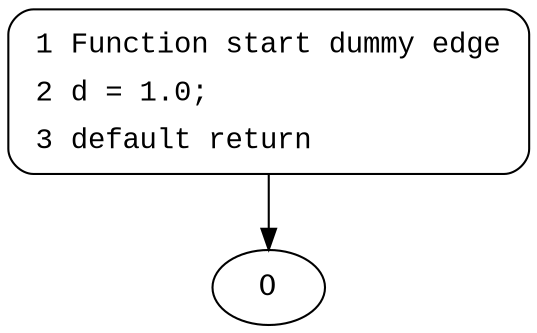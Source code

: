digraph f1 {
1 [style="filled,bold" penwidth="1" fillcolor="white" fontname="Courier New" shape="Mrecord" label=<<table border="0" cellborder="0" cellpadding="3" bgcolor="white"><tr><td align="right">1</td><td align="left">Function start dummy edge</td></tr><tr><td align="right">2</td><td align="left">d = 1.0;</td></tr><tr><td align="right">3</td><td align="left">default return</td></tr></table>>]
1 -> 0[label=""]
}